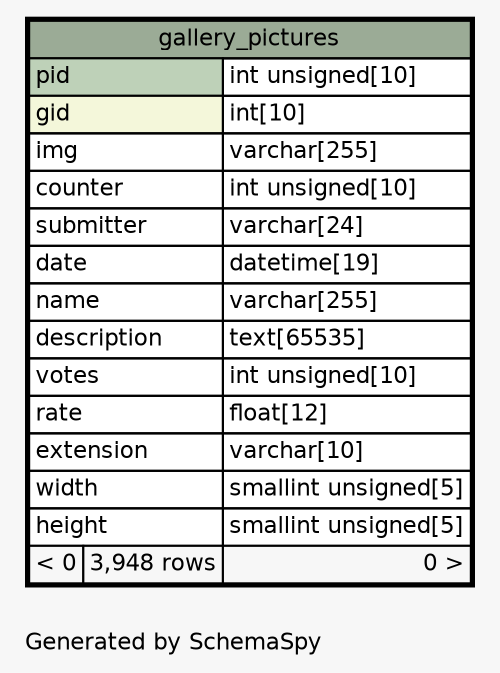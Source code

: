 // dot 2.38.0 on Mac OS X 10.9.4
// SchemaSpy rev 590
digraph "oneDegreeRelationshipsDiagram" {
  graph [
    rankdir="RL"
    bgcolor="#f7f7f7"
    label="\nGenerated by SchemaSpy"
    labeljust="l"
    nodesep="0.18"
    ranksep="0.46"
    fontname="Helvetica"
    fontsize="11"
  ];
  node [
    fontname="Helvetica"
    fontsize="11"
    shape="plaintext"
  ];
  edge [
    arrowsize="0.8"
  ];
  "gallery_pictures" [
    label=<
    <TABLE BORDER="2" CELLBORDER="1" CELLSPACING="0" BGCOLOR="#ffffff">
      <TR><TD COLSPAN="3" BGCOLOR="#9bab96" ALIGN="CENTER">gallery_pictures</TD></TR>
      <TR><TD PORT="pid" COLSPAN="2" BGCOLOR="#bed1b8" ALIGN="LEFT">pid</TD><TD PORT="pid.type" ALIGN="LEFT">int unsigned[10]</TD></TR>
      <TR><TD PORT="gid" COLSPAN="2" BGCOLOR="#f4f7da" ALIGN="LEFT">gid</TD><TD PORT="gid.type" ALIGN="LEFT">int[10]</TD></TR>
      <TR><TD PORT="img" COLSPAN="2" ALIGN="LEFT">img</TD><TD PORT="img.type" ALIGN="LEFT">varchar[255]</TD></TR>
      <TR><TD PORT="counter" COLSPAN="2" ALIGN="LEFT">counter</TD><TD PORT="counter.type" ALIGN="LEFT">int unsigned[10]</TD></TR>
      <TR><TD PORT="submitter" COLSPAN="2" ALIGN="LEFT">submitter</TD><TD PORT="submitter.type" ALIGN="LEFT">varchar[24]</TD></TR>
      <TR><TD PORT="date" COLSPAN="2" ALIGN="LEFT">date</TD><TD PORT="date.type" ALIGN="LEFT">datetime[19]</TD></TR>
      <TR><TD PORT="name" COLSPAN="2" ALIGN="LEFT">name</TD><TD PORT="name.type" ALIGN="LEFT">varchar[255]</TD></TR>
      <TR><TD PORT="description" COLSPAN="2" ALIGN="LEFT">description</TD><TD PORT="description.type" ALIGN="LEFT">text[65535]</TD></TR>
      <TR><TD PORT="votes" COLSPAN="2" ALIGN="LEFT">votes</TD><TD PORT="votes.type" ALIGN="LEFT">int unsigned[10]</TD></TR>
      <TR><TD PORT="rate" COLSPAN="2" ALIGN="LEFT">rate</TD><TD PORT="rate.type" ALIGN="LEFT">float[12]</TD></TR>
      <TR><TD PORT="extension" COLSPAN="2" ALIGN="LEFT">extension</TD><TD PORT="extension.type" ALIGN="LEFT">varchar[10]</TD></TR>
      <TR><TD PORT="width" COLSPAN="2" ALIGN="LEFT">width</TD><TD PORT="width.type" ALIGN="LEFT">smallint unsigned[5]</TD></TR>
      <TR><TD PORT="height" COLSPAN="2" ALIGN="LEFT">height</TD><TD PORT="height.type" ALIGN="LEFT">smallint unsigned[5]</TD></TR>
      <TR><TD ALIGN="LEFT" BGCOLOR="#f7f7f7">&lt; 0</TD><TD ALIGN="RIGHT" BGCOLOR="#f7f7f7">3,948 rows</TD><TD ALIGN="RIGHT" BGCOLOR="#f7f7f7">0 &gt;</TD></TR>
    </TABLE>>
    URL="gallery_pictures.html"
    tooltip="gallery_pictures"
  ];
}
